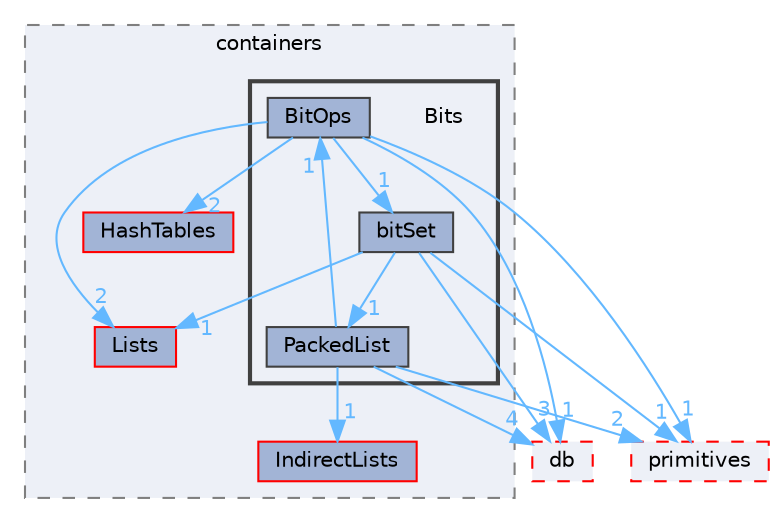digraph "src/OpenFOAM/containers/Bits"
{
 // LATEX_PDF_SIZE
  bgcolor="transparent";
  edge [fontname=Helvetica,fontsize=10,labelfontname=Helvetica,labelfontsize=10];
  node [fontname=Helvetica,fontsize=10,shape=box,height=0.2,width=0.4];
  compound=true
  subgraph clusterdir_19d0872053bde092be81d7fe3f56cbf7 {
    graph [ bgcolor="#edf0f7", pencolor="grey50", label="containers", fontname=Helvetica,fontsize=10 style="filled,dashed", URL="dir_19d0872053bde092be81d7fe3f56cbf7.html",tooltip=""]
  dir_46dbcbff8acc0ae94a21b2306d4033de [label="HashTables", fillcolor="#a2b4d6", color="red", style="filled", URL="dir_46dbcbff8acc0ae94a21b2306d4033de.html",tooltip=""];
  dir_f87fe3b02e96c330e8a853ff310f1666 [label="Lists", fillcolor="#a2b4d6", color="red", style="filled", URL="dir_f87fe3b02e96c330e8a853ff310f1666.html",tooltip=""];
  dir_f1bdd3e1864452c4a43cb0467c28790d [label="IndirectLists", fillcolor="#a2b4d6", color="red", style="filled", URL="dir_f1bdd3e1864452c4a43cb0467c28790d.html",tooltip=""];
  subgraph clusterdir_d88157af7a891d11a6818b2689bd5e5e {
    graph [ bgcolor="#edf0f7", pencolor="grey25", label="", fontname=Helvetica,fontsize=10 style="filled,bold", URL="dir_d88157af7a891d11a6818b2689bd5e5e.html",tooltip=""]
    dir_d88157af7a891d11a6818b2689bd5e5e [shape=plaintext, label="Bits"];
  dir_2ff42185f76505a7c3842d939b765b4e [label="BitOps", fillcolor="#a2b4d6", color="grey25", style="filled", URL="dir_2ff42185f76505a7c3842d939b765b4e.html",tooltip=""];
  dir_c7205bfaaaeed0f3d525fdb200746242 [label="bitSet", fillcolor="#a2b4d6", color="grey25", style="filled", URL="dir_c7205bfaaaeed0f3d525fdb200746242.html",tooltip=""];
  dir_42692b92cf5ec61e3fc00f1c7f7eb3e1 [label="PackedList", fillcolor="#a2b4d6", color="grey25", style="filled", URL="dir_42692b92cf5ec61e3fc00f1c7f7eb3e1.html",tooltip=""];
  }
  }
  dir_3e50f45338116b169052b428016851aa [label="primitives", fillcolor="#edf0f7", color="red", style="filled,dashed", URL="dir_3e50f45338116b169052b428016851aa.html",tooltip=""];
  dir_63c634f7a7cfd679ac26c67fb30fc32f [label="db", fillcolor="#edf0f7", color="red", style="filled,dashed", URL="dir_63c634f7a7cfd679ac26c67fb30fc32f.html",tooltip=""];
  dir_2ff42185f76505a7c3842d939b765b4e->dir_3e50f45338116b169052b428016851aa [headlabel="1", labeldistance=1.5 headhref="dir_000281_003069.html" href="dir_000281_003069.html" color="steelblue1" fontcolor="steelblue1"];
  dir_2ff42185f76505a7c3842d939b765b4e->dir_46dbcbff8acc0ae94a21b2306d4033de [headlabel="2", labeldistance=1.5 headhref="dir_000281_001706.html" href="dir_000281_001706.html" color="steelblue1" fontcolor="steelblue1"];
  dir_2ff42185f76505a7c3842d939b765b4e->dir_63c634f7a7cfd679ac26c67fb30fc32f [headlabel="1", labeldistance=1.5 headhref="dir_000281_000817.html" href="dir_000281_000817.html" color="steelblue1" fontcolor="steelblue1"];
  dir_2ff42185f76505a7c3842d939b765b4e->dir_c7205bfaaaeed0f3d525fdb200746242 [headlabel="1", labeldistance=1.5 headhref="dir_000281_000283.html" href="dir_000281_000283.html" color="steelblue1" fontcolor="steelblue1"];
  dir_2ff42185f76505a7c3842d939b765b4e->dir_f87fe3b02e96c330e8a853ff310f1666 [headlabel="2", labeldistance=1.5 headhref="dir_000281_002237.html" href="dir_000281_002237.html" color="steelblue1" fontcolor="steelblue1"];
  dir_c7205bfaaaeed0f3d525fdb200746242->dir_3e50f45338116b169052b428016851aa [headlabel="1", labeldistance=1.5 headhref="dir_000283_003069.html" href="dir_000283_003069.html" color="steelblue1" fontcolor="steelblue1"];
  dir_c7205bfaaaeed0f3d525fdb200746242->dir_42692b92cf5ec61e3fc00f1c7f7eb3e1 [headlabel="1", labeldistance=1.5 headhref="dir_000283_002765.html" href="dir_000283_002765.html" color="steelblue1" fontcolor="steelblue1"];
  dir_c7205bfaaaeed0f3d525fdb200746242->dir_63c634f7a7cfd679ac26c67fb30fc32f [headlabel="3", labeldistance=1.5 headhref="dir_000283_000817.html" href="dir_000283_000817.html" color="steelblue1" fontcolor="steelblue1"];
  dir_c7205bfaaaeed0f3d525fdb200746242->dir_f87fe3b02e96c330e8a853ff310f1666 [headlabel="1", labeldistance=1.5 headhref="dir_000283_002237.html" href="dir_000283_002237.html" color="steelblue1" fontcolor="steelblue1"];
  dir_42692b92cf5ec61e3fc00f1c7f7eb3e1->dir_2ff42185f76505a7c3842d939b765b4e [headlabel="1", labeldistance=1.5 headhref="dir_002765_000281.html" href="dir_002765_000281.html" color="steelblue1" fontcolor="steelblue1"];
  dir_42692b92cf5ec61e3fc00f1c7f7eb3e1->dir_3e50f45338116b169052b428016851aa [headlabel="2", labeldistance=1.5 headhref="dir_002765_003069.html" href="dir_002765_003069.html" color="steelblue1" fontcolor="steelblue1"];
  dir_42692b92cf5ec61e3fc00f1c7f7eb3e1->dir_63c634f7a7cfd679ac26c67fb30fc32f [headlabel="4", labeldistance=1.5 headhref="dir_002765_000817.html" href="dir_002765_000817.html" color="steelblue1" fontcolor="steelblue1"];
  dir_42692b92cf5ec61e3fc00f1c7f7eb3e1->dir_f1bdd3e1864452c4a43cb0467c28790d [headlabel="1", labeldistance=1.5 headhref="dir_002765_001840.html" href="dir_002765_001840.html" color="steelblue1" fontcolor="steelblue1"];
}

